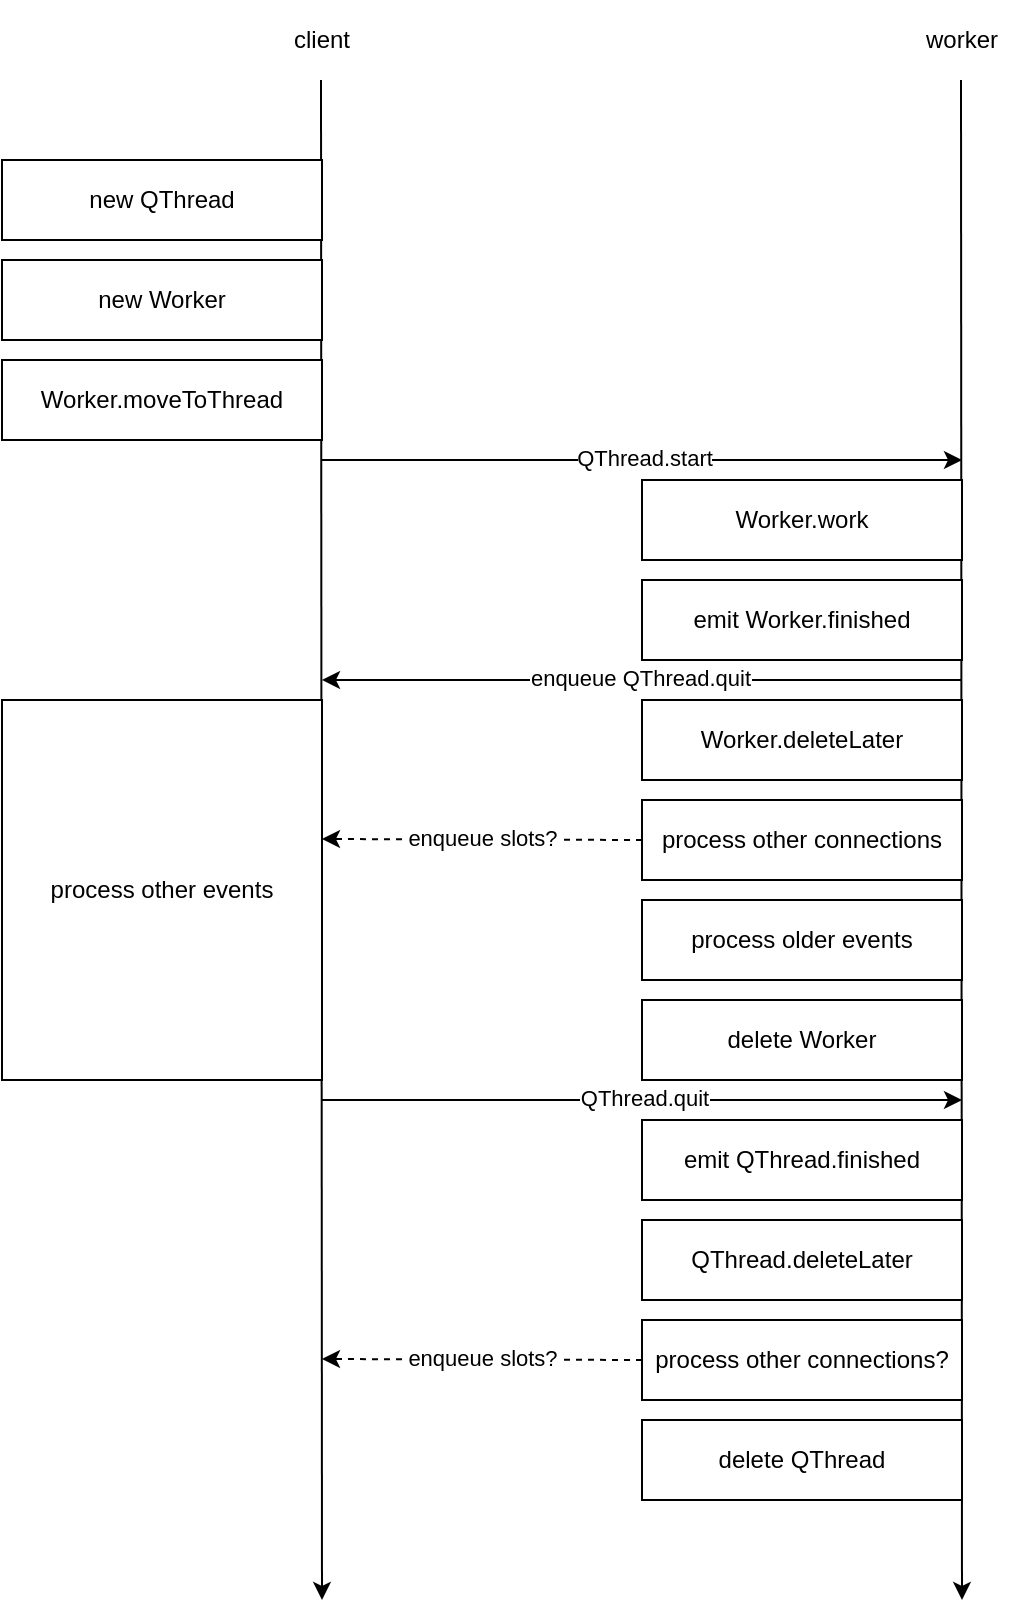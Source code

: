 <mxfile version="22.0.0" type="github">
  <diagram name="Page-1" id="tmUIB9Mfei0qjDSWE34u">
    <mxGraphModel dx="954" dy="617" grid="1" gridSize="10" guides="1" tooltips="1" connect="1" arrows="1" fold="1" page="1" pageScale="1" pageWidth="850" pageHeight="1100" math="0" shadow="0">
      <root>
        <mxCell id="0" />
        <mxCell id="1" parent="0" />
        <mxCell id="QuhtVS0g5ab3AL7SEz5x-1" value="" style="endArrow=classic;html=1;rounded=0;" edge="1" parent="1">
          <mxGeometry width="50" height="50" relative="1" as="geometry">
            <mxPoint x="239.5" y="120" as="sourcePoint" />
            <mxPoint x="240" y="880" as="targetPoint" />
          </mxGeometry>
        </mxCell>
        <mxCell id="QuhtVS0g5ab3AL7SEz5x-2" value="client" style="text;html=1;strokeColor=none;fillColor=none;align=center;verticalAlign=middle;whiteSpace=wrap;rounded=0;" vertex="1" parent="1">
          <mxGeometry x="210" y="80" width="60" height="40" as="geometry" />
        </mxCell>
        <mxCell id="QuhtVS0g5ab3AL7SEz5x-3" value="worker" style="text;html=1;strokeColor=none;fillColor=none;align=center;verticalAlign=middle;whiteSpace=wrap;rounded=0;" vertex="1" parent="1">
          <mxGeometry x="530" y="80" width="60" height="40" as="geometry" />
        </mxCell>
        <mxCell id="QuhtVS0g5ab3AL7SEz5x-4" value="" style="endArrow=classic;html=1;rounded=0;" edge="1" parent="1">
          <mxGeometry width="50" height="50" relative="1" as="geometry">
            <mxPoint x="559.5" y="120" as="sourcePoint" />
            <mxPoint x="560" y="880" as="targetPoint" />
          </mxGeometry>
        </mxCell>
        <mxCell id="QuhtVS0g5ab3AL7SEz5x-7" value="new QThread" style="rounded=0;whiteSpace=wrap;html=1;" vertex="1" parent="1">
          <mxGeometry x="80" y="160" width="160" height="40" as="geometry" />
        </mxCell>
        <mxCell id="QuhtVS0g5ab3AL7SEz5x-8" value="new Worker" style="rounded=0;whiteSpace=wrap;html=1;" vertex="1" parent="1">
          <mxGeometry x="80" y="210" width="160" height="40" as="geometry" />
        </mxCell>
        <mxCell id="QuhtVS0g5ab3AL7SEz5x-9" value="" style="endArrow=classic;html=1;rounded=0;" edge="1" parent="1">
          <mxGeometry width="50" height="50" relative="1" as="geometry">
            <mxPoint x="240" y="310" as="sourcePoint" />
            <mxPoint x="560" y="310" as="targetPoint" />
          </mxGeometry>
        </mxCell>
        <mxCell id="QuhtVS0g5ab3AL7SEz5x-11" value="QThread.start" style="edgeLabel;html=1;align=center;verticalAlign=middle;resizable=0;points=[];" vertex="1" connectable="0" parent="QuhtVS0g5ab3AL7SEz5x-9">
          <mxGeometry x="0.006" y="3" relative="1" as="geometry">
            <mxPoint y="2" as="offset" />
          </mxGeometry>
        </mxCell>
        <mxCell id="QuhtVS0g5ab3AL7SEz5x-12" value="Worker.work" style="rounded=0;whiteSpace=wrap;html=1;" vertex="1" parent="1">
          <mxGeometry x="400" y="320" width="160" height="40" as="geometry" />
        </mxCell>
        <mxCell id="QuhtVS0g5ab3AL7SEz5x-13" value="Worker.moveToThread" style="rounded=0;whiteSpace=wrap;html=1;" vertex="1" parent="1">
          <mxGeometry x="80" y="260" width="160" height="40" as="geometry" />
        </mxCell>
        <mxCell id="QuhtVS0g5ab3AL7SEz5x-14" value="emit Worker.finished" style="rounded=0;whiteSpace=wrap;html=1;" vertex="1" parent="1">
          <mxGeometry x="400" y="370" width="160" height="40" as="geometry" />
        </mxCell>
        <mxCell id="QuhtVS0g5ab3AL7SEz5x-15" value="Worker.deleteLater" style="rounded=0;whiteSpace=wrap;html=1;" vertex="1" parent="1">
          <mxGeometry x="400" y="430" width="160" height="40" as="geometry" />
        </mxCell>
        <mxCell id="QuhtVS0g5ab3AL7SEz5x-16" value="" style="endArrow=classic;html=1;rounded=0;" edge="1" parent="1">
          <mxGeometry width="50" height="50" relative="1" as="geometry">
            <mxPoint x="560" y="420" as="sourcePoint" />
            <mxPoint x="240" y="420" as="targetPoint" />
          </mxGeometry>
        </mxCell>
        <mxCell id="QuhtVS0g5ab3AL7SEz5x-17" value="enqueue QThread.quit" style="edgeLabel;html=1;align=center;verticalAlign=middle;resizable=0;points=[];" vertex="1" connectable="0" parent="QuhtVS0g5ab3AL7SEz5x-16">
          <mxGeometry x="0.006" y="3" relative="1" as="geometry">
            <mxPoint y="-4" as="offset" />
          </mxGeometry>
        </mxCell>
        <mxCell id="QuhtVS0g5ab3AL7SEz5x-18" value="process other events" style="rounded=0;whiteSpace=wrap;html=1;" vertex="1" parent="1">
          <mxGeometry x="80" y="430" width="160" height="190" as="geometry" />
        </mxCell>
        <mxCell id="QuhtVS0g5ab3AL7SEz5x-19" value="process other connections" style="rounded=0;whiteSpace=wrap;html=1;" vertex="1" parent="1">
          <mxGeometry x="400" y="480" width="160" height="40" as="geometry" />
        </mxCell>
        <mxCell id="QuhtVS0g5ab3AL7SEz5x-20" value="delete Worker" style="rounded=0;whiteSpace=wrap;html=1;" vertex="1" parent="1">
          <mxGeometry x="400" y="580" width="160" height="40" as="geometry" />
        </mxCell>
        <mxCell id="QuhtVS0g5ab3AL7SEz5x-21" value="" style="endArrow=classic;html=1;rounded=0;" edge="1" parent="1">
          <mxGeometry width="50" height="50" relative="1" as="geometry">
            <mxPoint x="240" y="630" as="sourcePoint" />
            <mxPoint x="560" y="630" as="targetPoint" />
          </mxGeometry>
        </mxCell>
        <mxCell id="QuhtVS0g5ab3AL7SEz5x-22" value="QThread.quit" style="edgeLabel;html=1;align=center;verticalAlign=middle;resizable=0;points=[];" vertex="1" connectable="0" parent="QuhtVS0g5ab3AL7SEz5x-21">
          <mxGeometry x="0.006" y="3" relative="1" as="geometry">
            <mxPoint y="2" as="offset" />
          </mxGeometry>
        </mxCell>
        <mxCell id="QuhtVS0g5ab3AL7SEz5x-23" value="process older events" style="rounded=0;whiteSpace=wrap;html=1;" vertex="1" parent="1">
          <mxGeometry x="400" y="530" width="160" height="40" as="geometry" />
        </mxCell>
        <mxCell id="QuhtVS0g5ab3AL7SEz5x-24" value="emit QThread.finished" style="rounded=0;whiteSpace=wrap;html=1;" vertex="1" parent="1">
          <mxGeometry x="400" y="640" width="160" height="40" as="geometry" />
        </mxCell>
        <mxCell id="QuhtVS0g5ab3AL7SEz5x-25" value="delete QThread" style="rounded=0;whiteSpace=wrap;html=1;" vertex="1" parent="1">
          <mxGeometry x="400" y="790" width="160" height="40" as="geometry" />
        </mxCell>
        <mxCell id="QuhtVS0g5ab3AL7SEz5x-26" value="process other connections?" style="rounded=0;whiteSpace=wrap;html=1;" vertex="1" parent="1">
          <mxGeometry x="400" y="740" width="160" height="40" as="geometry" />
        </mxCell>
        <mxCell id="QuhtVS0g5ab3AL7SEz5x-27" value="QThread.deleteLater" style="rounded=0;whiteSpace=wrap;html=1;" vertex="1" parent="1">
          <mxGeometry x="400" y="690" width="160" height="40" as="geometry" />
        </mxCell>
        <mxCell id="QuhtVS0g5ab3AL7SEz5x-28" value="" style="endArrow=classic;html=1;rounded=0;dashed=1;" edge="1" parent="1">
          <mxGeometry width="50" height="50" relative="1" as="geometry">
            <mxPoint x="400" y="500" as="sourcePoint" />
            <mxPoint x="240" y="499.5" as="targetPoint" />
          </mxGeometry>
        </mxCell>
        <mxCell id="QuhtVS0g5ab3AL7SEz5x-29" value="enqueue slots?" style="edgeLabel;html=1;align=center;verticalAlign=middle;resizable=0;points=[];" vertex="1" connectable="0" parent="QuhtVS0g5ab3AL7SEz5x-28">
          <mxGeometry x="0.006" y="3" relative="1" as="geometry">
            <mxPoint y="-4" as="offset" />
          </mxGeometry>
        </mxCell>
        <mxCell id="QuhtVS0g5ab3AL7SEz5x-30" value="" style="endArrow=classic;html=1;rounded=0;dashed=1;" edge="1" parent="1">
          <mxGeometry width="50" height="50" relative="1" as="geometry">
            <mxPoint x="400" y="760" as="sourcePoint" />
            <mxPoint x="240" y="759.5" as="targetPoint" />
          </mxGeometry>
        </mxCell>
        <mxCell id="QuhtVS0g5ab3AL7SEz5x-31" value="enqueue slots?" style="edgeLabel;html=1;align=center;verticalAlign=middle;resizable=0;points=[];" vertex="1" connectable="0" parent="QuhtVS0g5ab3AL7SEz5x-30">
          <mxGeometry x="0.006" y="3" relative="1" as="geometry">
            <mxPoint y="-4" as="offset" />
          </mxGeometry>
        </mxCell>
      </root>
    </mxGraphModel>
  </diagram>
</mxfile>
